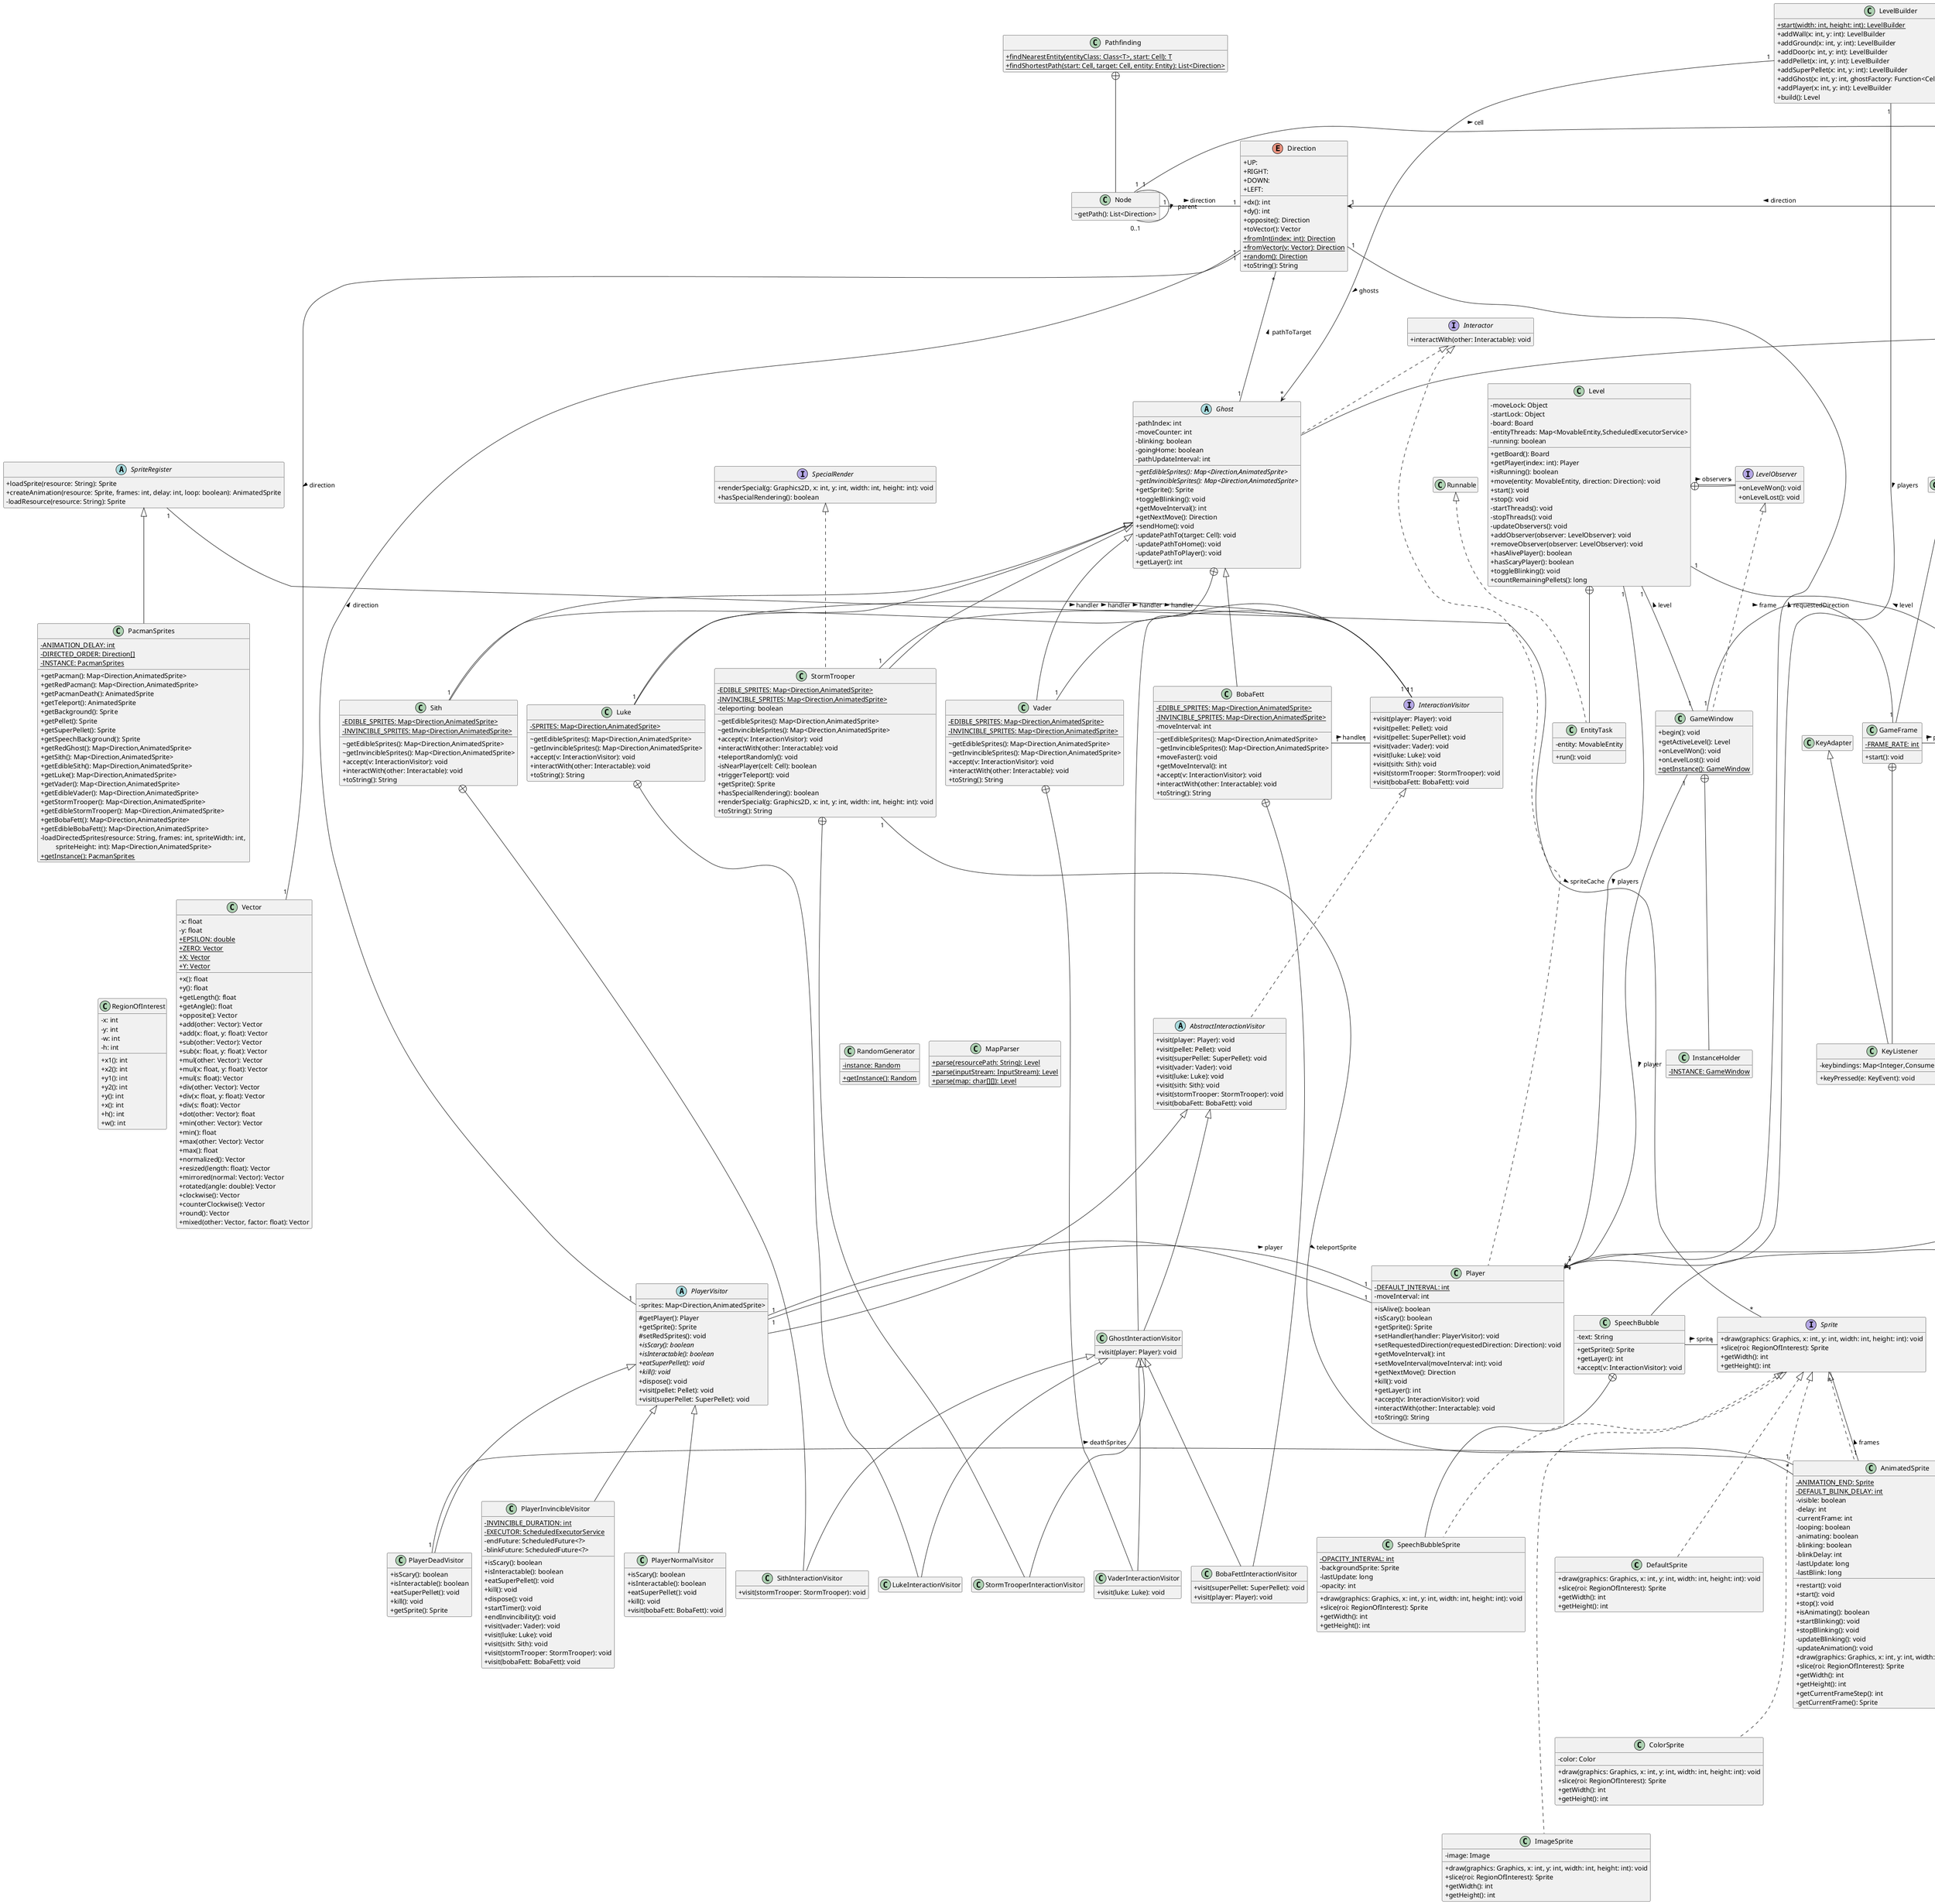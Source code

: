 @startuml

' STATIC
' Generated by CTP - https://github.com/samuelroland/ctp

' Style
hide empty members
skinparam classAttributeIconSize 0
skinparam nodesep 20

' Additions
remove Main

' Layout arrangement to make a way smaller image
DefaultSprite -[hidden]d- ColorSprite
ColorSprite -[hidden]- ImageSprite
DefaultSprite -[hidden] AnimatedSprite
PacmanSprites -[hidden]- Vector
PacmanSprites -[hidden]- RegionOfInterest
RegionOfInterest -[hidden] Vector
Node -[hidden]- SpriteRegister
SpriteRegister -[hidden] Level
RandomGenerator -[hidden] RegionOfInterest
MapParser -[hidden] RegionOfInterest
Board -[hidden] Node
KeyListener -[hidden]- Sprite

' REMOVE
'#General remove diagrams

'Delete subclasses prefix ending in $
' ([A-Z][a-z]+){1,4}\$

'Missing links with associated deletions
Entity -> Cell: initial >
Cell "1"-left"*" Entity: occupants >
' - initialCell:.*\n
' - cell: Cell\n
' - occupants:.*\n

Cell "todo"-"*" Cell: neighbors >
' - neighbors:.*\n

Entity "1"-left>"1" Direction: direction >
' - direction: Direction\n

Board "1"-d->"*" Cell: cells >
LevelBuilder "1"-d->"*" Cell: cells >
' - cells: Cell\[\]\[\]

LevelBuilder "1"-d>"*" Ghost: ghosts >
' - ghosts: .*\n

LevelBuilder "1"-d>"*" Player: players >
Level "1"-d>"*" Player: players >
' - players: .*\n

Player "1"-"1" PlayerVisitor
' - handler: PlayerVisitor\n

Player "1"-"1" Direction: requestedDirection >
' - requestedDirection: Direction\n

Direction "1"-"1" Vector: direction >
' - direction: Vector\n

StormTrooper "1"-"1" InteractionVisitor: handler >
BobaFett "1"-"1" InteractionVisitor: handler >
Sith "1"-"1" InteractionVisitor: handler >
Luke "1"-"1" InteractionVisitor: handler >
Vader "1"-"1" InteractionVisitor: handler >
' - handler: InteractionVisitor\n

AnimatedSprite "1"-"*" Sprite: frames >
' - frames:.*\n

PlayerDeadVisitor "1"-"1" AnimatedSprite: deathSprites >
' - deathSprites: AnimatedSprite

SpriteRegister "1"-"*" Sprite: spriteCache >
' - spriteCache:.*\n

Ghost "1"-"*" Direction: pathToTarget >
' - pathToTarget:.*\n

GameFrame "1"-"1" LevelPanel: panel >
' - panel: LevelPanel\n

LevelPanel "1"-"1" Level: level >
GameWindow "1"-"1" Player: player >
GameWindow "1"-"1" Level: level >
GameWindow "1"-"1" GameFrame: frame >
' - player: Player\n
' - level: Level\n
' - frame: GameFrame\n

StormTrooper "1"-"*" AnimatedSprite: teleportSprite >
' - teleportSprite:.*\n

SpeechBubble "1"-"1" Sprite: sprite >
' - sprite: Sprite\n

PlayerVisitor "1"-"1" Player: player >
' - player: Player

Level "1"-"*" LevelObserver: observers >
' - observers: List<LevelObserver>\n

Node "1"-"1" Direction: direction >
Node "1"-"1" Cell: cell >
Node "1"-"0..1" Node: parent >
' ~ direction: Direction\n
' ~ cell: Cell\n
' ~ parent: Node\n

' TODO: finish this
PlayerVisitor "1"-"1" Direction: direction >
' - sprites: Map<Direction,AnimatedSprite>

' ENDSTATIC
class PlayerInvincibleVisitor {
	- {static} INVINCIBLE_DURATION: int
	- {static} EXECUTOR: ScheduledExecutorService
	- endFuture: ScheduledFuture<?>
	- blinkFuture: ScheduledFuture<?>
	+ isScary(): boolean
	+ isInteractable(): boolean
	+ eatSuperPellet(): void
	+ kill(): void
	+ dispose(): void
	+ startTimer(): void
	+ endInvincibility(): void
	+ visit(vader: Vader): void
	+ visit(luke: Luke): void
	+ visit(sith: Sith): void
	+ visit(stormTrooper: StormTrooper): void
	+ visit(bobaFett: BobaFett): void
}


class GroundCell {
	+ isWalkableBy(_any: Entity): boolean
	+ getSprite(): Sprite
}

class StormTrooper {
	- {static} EDIBLE_SPRITES: Map<Direction,AnimatedSprite>
	- {static} INVINCIBLE_SPRITES: Map<Direction,AnimatedSprite>
			- teleporting: boolean
	~ getEdibleSprites(): Map<Direction,AnimatedSprite>
	~ getInvincibleSprites(): Map<Direction,AnimatedSprite>
	+ accept(v: InteractionVisitor): void
	+ interactWith(other: Interactable): void
	+ teleportRandomly(): void
	- isNearPlayer(cell: Cell): boolean
	+ triggerTeleport(): void
	+ getSprite(): Sprite
	+ hasSpecialRendering(): boolean
	+ renderSpecial(g: Graphics2D, x: int, y: int, width: int, height: int): void
	+ toString(): String
}


class StormTrooperInteractionVisitor {
}
class PlayerDeadVisitor {
	
	+ isScary(): boolean
	+ isInteractable(): boolean
	+ eatSuperPellet(): void
	+ kill(): void
	+ getSprite(): Sprite
}


class SuperPellet {
	+ getSprite(): Sprite
	+ accept(v: InteractionVisitor): void
}

class Main {
	+ {static} main(args: String[]): void
}

abstract class Cell {
			+ getNeighbor(direction: Direction): Cell
	+ linkNeighbor(direction: Direction, cell: Cell): void
	+ getOccupants(): Collection<Entity>
	+ addOccupant(entity: Entity): void
	+ removeOccupant(entity: Entity): void
	+ {abstract}isWalkableBy(entity: Entity): boolean
	+ {abstract}getSprite(): Sprite
}


class PlayerNormalVisitor {
	+ isScary(): boolean
	+ isInteractable(): boolean
	+ eatSuperPellet(): void
	+ kill(): void
	+ visit(bobaFett: BobaFett): void
}

class Level {
	- moveLock: Object
	- startLock: Object
	- board: Board
	- entityThreads: Map<MovableEntity,ScheduledExecutorService>
			- running: boolean
	+ getBoard(): Board
	+ getPlayer(index: int): Player
	+ isRunning(): boolean
	+ move(entity: MovableEntity, direction: Direction): void
	+ start(): void
	+ stop(): void
	- startThreads(): void
	- stopThreads(): void
	- updateObservers(): void
	+ addObserver(observer: LevelObserver): void
	+ removeObserver(observer: LevelObserver): void
	+ hasAlivePlayer(): boolean
	+ hasScaryPlayer(): boolean
	+ toggleBlinking(): void
	+ countRemainingPellets(): long
}


class EntityTask {
	- entity: MovableEntity
	+ run(): void
}


interface LevelObserver {
	+ onLevelWon(): void
	+ onLevelLost(): void
}

abstract class Ghost {
		- pathIndex: int
	- moveCounter: int
	- blinking: boolean
	- goingHome: boolean
	- pathUpdateInterval: int
	~ {abstract}getEdibleSprites(): Map<Direction,AnimatedSprite>
	~ {abstract}getInvincibleSprites(): Map<Direction,AnimatedSprite>
	+ getSprite(): Sprite
	+ toggleBlinking(): void
	+ getMoveInterval(): int
	+ getNextMove(): Direction
	+ sendHome(): void
	- updatePathTo(target: Cell): void
	- updatePathToHome(): void
	- updatePathToPlayer(): void
	+ getLayer(): int
}


class GhostInteractionVisitor {
	+ visit(player: Player): void
}

class SpeechBubble {
	- text: String
		+ getSprite(): Sprite
	+ getLayer(): int
	+ accept(v: InteractionVisitor): void
}


class SpeechBubbleSprite {
	- {static} OPACITY_INTERVAL: int
	- backgroundSprite: Sprite
	- lastUpdate: long
	- opacity: int
	+ draw(graphics: Graphics, x: int, y: int, width: int, height: int): void
	+ slice(roi: RegionOfInterest): Sprite
	+ getWidth(): int
	+ getHeight(): int
}


interface Interactor {
	+ interactWith(other: Interactable): void
}

enum Direction {
	+ UP: 
	+ RIGHT: 
	+ DOWN: 
	+ LEFT: 
		+ dx(): int
	+ dy(): int
	+ opposite(): Direction
	+ toVector(): Vector
	+ {static} fromInt(index: int): Direction
	+ {static} fromVector(v: Vector): Direction
	+ {static} random(): Direction
	+ toString(): String
}


class RandomGenerator {
	- {static} instance: Random
	+ {static} getInstance(): Random
}


interface InteractionVisitor {
	+ visit(player: Player): void
	+ visit(pellet: Pellet): void
	+ visit(pellet: SuperPellet): void
	+ visit(vader: Vader): void
	+ visit(luke: Luke): void
	+ visit(sith: Sith): void
	+ visit(stormTrooper: StormTrooper): void
	+ visit(bobaFett: BobaFett): void
}

class BobaFett {
	- {static} EDIBLE_SPRITES: Map<Direction,AnimatedSprite>
	- {static} INVINCIBLE_SPRITES: Map<Direction,AnimatedSprite>
		- moveInterval: int
	~ getEdibleSprites(): Map<Direction,AnimatedSprite>
	~ getInvincibleSprites(): Map<Direction,AnimatedSprite>
	+ moveFaster(): void
	+ getMoveInterval(): int
	+ accept(v: InteractionVisitor): void
	+ interactWith(other: Interactable): void
	+ toString(): String
}


class BobaFettInteractionVisitor {
	+ visit(superPellet: SuperPellet): void
	+ visit(player: Player): void
}

interface Interactable {
	+ accept(v: InteractionVisitor): void
}

class Pathfinding {
	+ {static} findNearestEntity(entityClass: Class<T>, start: Cell): T
	+ {static} findShortestPath(start: Cell, target: Cell, entity: Entity): List<Direction>
}

class Node {
				~ getPath(): List<Direction>
}


class DefaultSprite {
	+ draw(graphics: Graphics, x: int, y: int, width: int, height: int): void
	+ slice(roi: RegionOfInterest): Sprite
	+ getWidth(): int
	+ getHeight(): int
}

class WallCell {
	+ isWalkableBy(_any: Entity): boolean
	+ getSprite(): Sprite
}

class Vector {
	- x: float
	- y: float
	+ {static} EPSILON: double
	+ {static} ZERO: Vector
	+ {static} X: Vector
	+ {static} Y: Vector
	+ x(): float
	+ y(): float
	+ getLength(): float
	+ getAngle(): float
	+ opposite(): Vector
	+ add(other: Vector): Vector
	+ add(x: float, y: float): Vector
	+ sub(other: Vector): Vector
	+ sub(x: float, y: float): Vector
	+ mul(other: Vector): Vector
	+ mul(x: float, y: float): Vector
	+ mul(s: float): Vector
	+ div(other: Vector): Vector
	+ div(x: float, y: float): Vector
	+ div(s: float): Vector
	+ dot(other: Vector): float
	+ min(other: Vector): Vector
	+ min(): float
	+ max(other: Vector): Vector
	+ max(): float
	+ normalized(): Vector
	+ resized(length: float): Vector
	+ mirrored(normal: Vector): Vector
	+ rotated(angle: double): Vector
	+ clockwise(): Vector
	+ counterClockwise(): Vector
	+ round(): Vector
	+ mixed(other: Vector, factor: float): Vector
}


class ColorSprite {
	- color: Color
	+ draw(graphics: Graphics, x: int, y: int, width: int, height: int): void
	+ slice(roi: RegionOfInterest): Sprite
	+ getWidth(): int
	+ getHeight(): int
}


class RegionOfInterest {
	- x: int
	- y: int
	- w: int
	- h: int
	+ x1(): int
	+ x2(): int
	+ y1(): int
	+ y2(): int
	+ y(): int
	+ x(): int
	+ h(): int
	+ w(): int
}


class DoorCell {
	+ isWalkableBy(entity: Entity): boolean
	+ getSprite(): Sprite
}

class Pellet {
	+ getLayer(): int
	+ getSprite(): Sprite
	+ accept(v: InteractionVisitor): void
}

class MapParser {
	+ {static} parse(resourcePath: String): Level
	+ {static} parse(inputStream: InputStream): Level
	+ {static} parse(map: char[][]): Level
}

class GameFrame {
	- {static} FRAME_RATE: int
		+ start(): void
}


class KeyListener {
	- keybindings: Map<Integer,Consumer<Level>>
	+ keyPressed(e: KeyEvent): void
}


class Sith {
	- {static} EDIBLE_SPRITES: Map<Direction,AnimatedSprite>
	- {static} INVINCIBLE_SPRITES: Map<Direction,AnimatedSprite>
		~ getEdibleSprites(): Map<Direction,AnimatedSprite>
	~ getInvincibleSprites(): Map<Direction,AnimatedSprite>
	+ accept(v: InteractionVisitor): void
	+ interactWith(other: Interactable): void
	+ toString(): String
}


class SithInteractionVisitor {
	+ visit(stormTrooper: StormTrooper): void
}

abstract class MovableEntity {
	+ {abstract}getMoveInterval(): int
	+ {abstract}getNextMove(): Direction
	+ setCell(cell: Cell): void
}

abstract class AbstractInteractionVisitor {
	+ visit(player: Player): void
	+ visit(pellet: Pellet): void
	+ visit(superPellet: SuperPellet): void
	+ visit(vader: Vader): void
	+ visit(luke: Luke): void
	+ visit(sith: Sith): void
	+ visit(stormTrooper: StormTrooper): void
	+ visit(bobaFett: BobaFett): void
}

class Luke {
	- {static} SPRITES: Map<Direction,AnimatedSprite>
		~ getEdibleSprites(): Map<Direction,AnimatedSprite>
	~ getInvincibleSprites(): Map<Direction,AnimatedSprite>
	+ accept(v: InteractionVisitor): void
	+ interactWith(other: Interactable): void
	+ toString(): String
}


class LukeInteractionVisitor {
}
interface SpecialRender {
	+ renderSpecial(g: Graphics2D, x: int, y: int, width: int, height: int): void
	+ hasSpecialRendering(): boolean
}

abstract class SpriteRegister {
		+ loadSprite(resource: String): Sprite
	+ createAnimation(resource: Sprite, frames: int, delay: int, loop: boolean): AnimatedSprite
	- loadResource(resource: String): Sprite
}


class ButtonPanel {
}
class Player {
	- {static} DEFAULT_INTERVAL: int
			- moveInterval: int
	+ isAlive(): boolean
	+ isScary(): boolean
	+ getSprite(): Sprite
	+ setHandler(handler: PlayerVisitor): void
	+ setRequestedDirection(requestedDirection: Direction): void
	+ getMoveInterval(): int
	+ setMoveInterval(moveInterval: int): void
	+ getNextMove(): Direction
	+ kill(): void
	+ getLayer(): int
	+ accept(v: InteractionVisitor): void
	+ interactWith(other: Interactable): void
	+ toString(): String
}


abstract class PlayerVisitor {
    - sprites: Map<Direction,AnimatedSprite>
	# getPlayer(): Player
	+ getSprite(): Sprite
	# setRedSprites(): void
	+ {abstract}isScary(): boolean
	+ {abstract}isInteractable(): boolean
	+ {abstract}eatSuperPellet(): void
	+ {abstract}kill(): void
	+ dispose(): void
	+ visit(pellet: Pellet): void
	+ visit(superPellet: SuperPellet): void
}


class ImageSprite {
	- image: Image
	+ draw(graphics: Graphics, x: int, y: int, width: int, height: int): void
	+ slice(roi: RegionOfInterest): Sprite
	+ getWidth(): int
	+ getHeight(): int
}


class Board {
	
	+ streamCells(): Stream<Cell>
	+ getWidth(): int
	+ getHeight(): int
	+ getCell(x: int, y: int): Cell
	+ withinBounds(x: int, y: int): boolean
	+ {static} create(cells: Cell[][]): Board
}


class LevelPanel {
	+ {static} SQUARE_SIZE: int
		+ getLevel(): Level
	# paintComponent(g: Graphics): void
	- render(board: Board, g: Graphics2D): void
	- renderCell(cell: Cell, g: Graphics2D, x: int, y: int, width: int, height: int): void
}


class GameWindow {
				+ begin(): void
	+ getActiveLevel(): Level
	+ onLevelWon(): void
	+ onLevelLost(): void
	+ {static} getInstance(): GameWindow
}


class InstanceHolder {
	- {static} INSTANCE: GameWindow
}

class Vader {
	- {static} EDIBLE_SPRITES: Map<Direction,AnimatedSprite>
	- {static} INVINCIBLE_SPRITES: Map<Direction,AnimatedSprite>
		~ getEdibleSprites(): Map<Direction,AnimatedSprite>
	~ getInvincibleSprites(): Map<Direction,AnimatedSprite>
	+ accept(v: InteractionVisitor): void
	+ interactWith(other: Interactable): void
	+ toString(): String
}


class VaderInteractionVisitor {
	+ visit(luke: Luke): void
}

interface Sprite {
	+ draw(graphics: Graphics, x: int, y: int, width: int, height: int): void
	+ slice(roi: RegionOfInterest): Sprite
	+ getWidth(): int
	+ getHeight(): int
}

abstract class Entity {
	- {static} SPEECH_DEBOUNCE: int
			- lastSpeech: long
		+ getDirection(): Direction
	+ setDirection(direction: Direction): void
	+ getInitialCell(): Cell
	+ getCell(): Cell
	# setCell(cell: Cell): void
	+ leaveCell(): void
	+ spawnSpeech(text: String): void
	+ {abstract}getLayer(): int
	+ {abstract}getSprite(): Sprite
}


class PacmanSprites {
	- {static} ANIMATION_DELAY: int
	- {static} DIRECTED_ORDER: Direction[]
	- {static} INSTANCE: PacmanSprites
	+ getPacman(): Map<Direction,AnimatedSprite>
	+ getRedPacman(): Map<Direction,AnimatedSprite>
	+ getPacmanDeath(): AnimatedSprite
	+ getTeleport(): AnimatedSprite
	+ getBackground(): Sprite
	+ getPellet(): Sprite
	+ getSuperPellet(): Sprite
	+ getSpeechBackground(): Sprite
	+ getRedGhost(): Map<Direction,AnimatedSprite>
	+ getSith(): Map<Direction,AnimatedSprite>
	+ getEdibleSith(): Map<Direction,AnimatedSprite>
	+ getLuke(): Map<Direction,AnimatedSprite>
	+ getVader(): Map<Direction,AnimatedSprite>
	+ getEdibleVader(): Map<Direction,AnimatedSprite>
	+ getStormTrooper(): Map<Direction,AnimatedSprite>
	+ getEdibleStormTrooper(): Map<Direction,AnimatedSprite>
	+ getBobaFett(): Map<Direction,AnimatedSprite>
	+ getEdibleBobaFett(): Map<Direction,AnimatedSprite>
	- loadDirectedSprites(resource: String, frames: int, spriteWidth: int, \n\t spriteHeight: int): Map<Direction,AnimatedSprite>
	+ {static} getInstance(): PacmanSprites
}


class LevelBuilder {
	
			+ {static} start(width: int, height: int): LevelBuilder
	+ addWall(x: int, y: int): LevelBuilder
	+ addGround(x: int, y: int): LevelBuilder
	+ addDoor(x: int, y: int): LevelBuilder
	+ addPellet(x: int, y: int): LevelBuilder
	+ addSuperPellet(x: int, y: int): LevelBuilder
	+ addGhost(x: int, y: int, ghostFactory: Function<Cell,Ghost>): LevelBuilder
	+ addPlayer(x: int, y: int): LevelBuilder
	+ build(): Level
}


class AnimatedSprite {
	- {static} ANIMATION_END: Sprite
	- {static} DEFAULT_BLINK_DELAY: int
	- visible: boolean
		- delay: int
	- currentFrame: int
	- looping: boolean
	- animating: boolean
	- blinking: boolean
	- blinkDelay: int
	- lastUpdate: long
	- lastBlink: long
	+ restart(): void
	+ start(): void
	+ stop(): void
	+ isAnimating(): boolean
	+ startBlinking(): void
	+ stopBlinking(): void
	- updateBlinking(): void
	- updateAnimation(): void
	+ draw(graphics: Graphics, x: int, y: int, width: int, height: int): void
	+ slice(roi: RegionOfInterest): Sprite
	+ getWidth(): int
	+ getHeight(): int
	+ getCurrentFrameStep(): int
	- getCurrentFrame(): Sprite
}




PlayerVisitor <|-- PlayerInvincibleVisitor
Cell <|-- GroundCell
SpecialRender <|.. StormTrooper
Ghost <|-- StormTrooper
StormTrooper +-- StormTrooperInteractionVisitor
GhostInteractionVisitor <|-- StormTrooperInteractionVisitor
PlayerVisitor <|-- PlayerDeadVisitor
Pellet <|-- SuperPellet
PlayerVisitor <|-- PlayerNormalVisitor
Level +-- EntityTask
Runnable <|.. EntityTask
Level +-- LevelObserver
Interactor <|.. Ghost
MovableEntity <|-- Ghost
Ghost +-- GhostInteractionVisitor
AbstractInteractionVisitor <|-- GhostInteractionVisitor
Entity <|-- SpeechBubble
SpeechBubble +-- SpeechBubbleSprite
Sprite <|.. SpeechBubbleSprite
Ghost <|-- BobaFett
BobaFett +-- BobaFettInteractionVisitor
GhostInteractionVisitor <|-- BobaFettInteractionVisitor
Pathfinding +-- Node
Sprite <|.. DefaultSprite
Cell <|-- WallCell
Sprite <|.. ColorSprite
Cell <|-- DoorCell
Entity <|-- Pellet
JFrame <|-- GameFrame
GameFrame +-- KeyListener
KeyAdapter <|-- KeyListener
Ghost <|-- Sith
Sith +-- SithInteractionVisitor
GhostInteractionVisitor <|-- SithInteractionVisitor
Entity <|-- MovableEntity
InteractionVisitor <|.. AbstractInteractionVisitor
Ghost <|-- Luke
Luke +-- LukeInteractionVisitor
GhostInteractionVisitor <|-- LukeInteractionVisitor
JPanel <|-- ButtonPanel
Interactor <|.. Player
MovableEntity <|-- Player
AbstractInteractionVisitor <|-- PlayerVisitor
Sprite <|.. ImageSprite
JPanel <|-- LevelPanel
LevelObserver <|.. GameWindow
GameWindow +-- InstanceHolder
Ghost <|-- Vader
Vader +-- VaderInteractionVisitor
GhostInteractionVisitor <|-- VaderInteractionVisitor
Interactable <|.. Entity
SpriteRegister <|-- PacmanSprites
Sprite <|.. AnimatedSprite
@enduml
